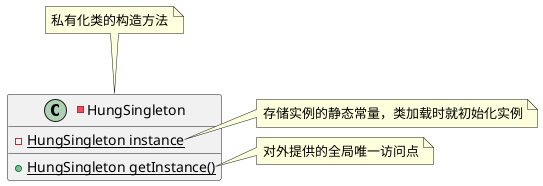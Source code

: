 @startuml
-class HungSingleton {
- {static} HungSingleton instance
+ {static} HungSingleton getInstance()
}
note top: <color:red></color>私有化类的构造方法
note right of HungSingleton::instance
存储实例的静态常量，类加载时就初始化实例
end note
note right of HungSingleton::getInstance
对外提供的全局唯一访问点
end note
@enduml